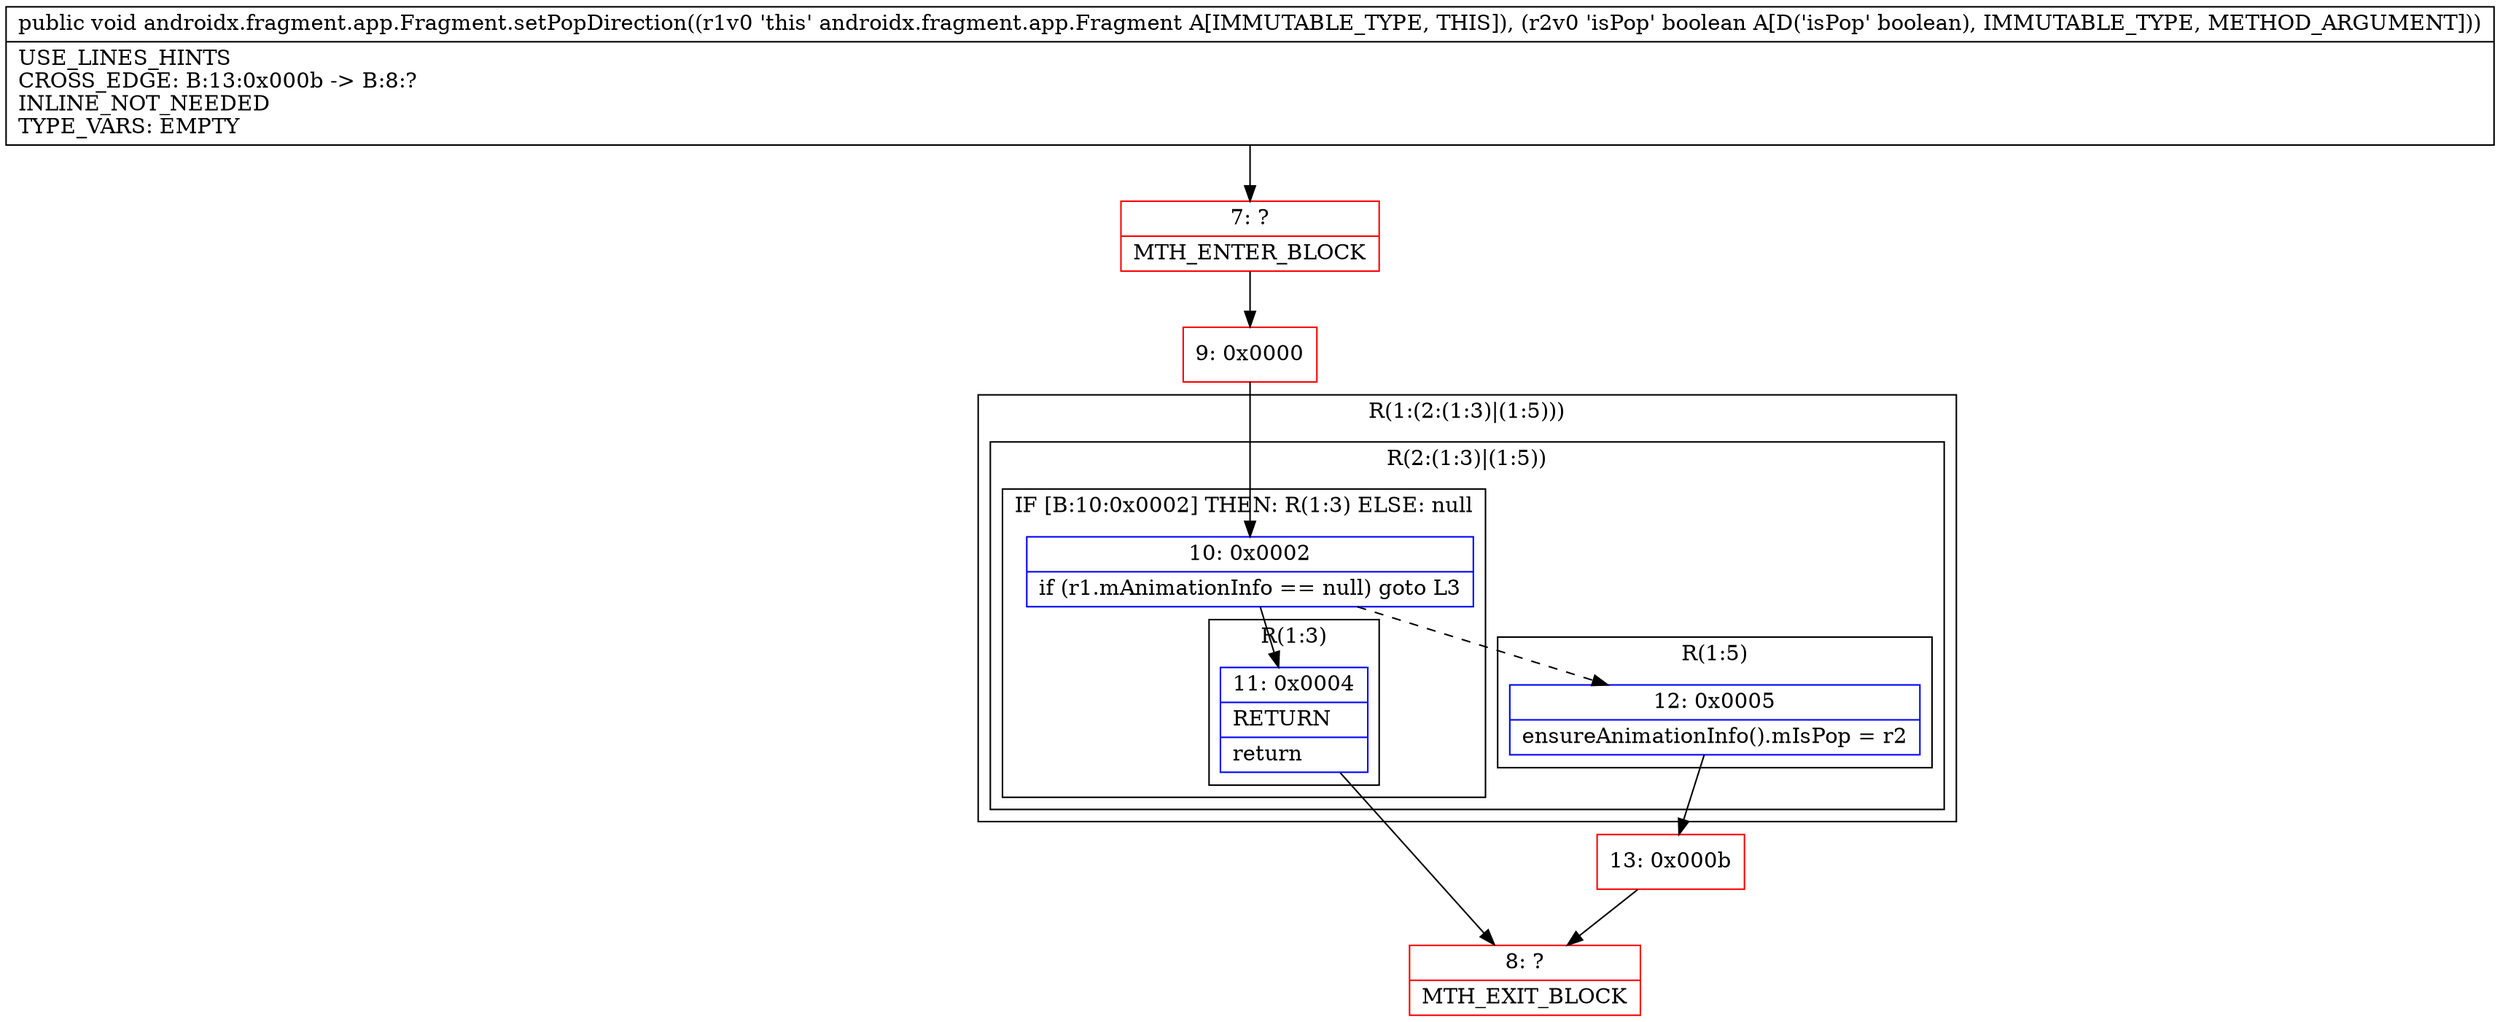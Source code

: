 digraph "CFG forandroidx.fragment.app.Fragment.setPopDirection(Z)V" {
subgraph cluster_Region_1579459431 {
label = "R(1:(2:(1:3)|(1:5)))";
node [shape=record,color=blue];
subgraph cluster_Region_1762094069 {
label = "R(2:(1:3)|(1:5))";
node [shape=record,color=blue];
subgraph cluster_IfRegion_344382169 {
label = "IF [B:10:0x0002] THEN: R(1:3) ELSE: null";
node [shape=record,color=blue];
Node_10 [shape=record,label="{10\:\ 0x0002|if (r1.mAnimationInfo == null) goto L3\l}"];
subgraph cluster_Region_1582928130 {
label = "R(1:3)";
node [shape=record,color=blue];
Node_11 [shape=record,label="{11\:\ 0x0004|RETURN\l|return\l}"];
}
}
subgraph cluster_Region_622673461 {
label = "R(1:5)";
node [shape=record,color=blue];
Node_12 [shape=record,label="{12\:\ 0x0005|ensureAnimationInfo().mIsPop = r2\l}"];
}
}
}
Node_7 [shape=record,color=red,label="{7\:\ ?|MTH_ENTER_BLOCK\l}"];
Node_9 [shape=record,color=red,label="{9\:\ 0x0000}"];
Node_8 [shape=record,color=red,label="{8\:\ ?|MTH_EXIT_BLOCK\l}"];
Node_13 [shape=record,color=red,label="{13\:\ 0x000b}"];
MethodNode[shape=record,label="{public void androidx.fragment.app.Fragment.setPopDirection((r1v0 'this' androidx.fragment.app.Fragment A[IMMUTABLE_TYPE, THIS]), (r2v0 'isPop' boolean A[D('isPop' boolean), IMMUTABLE_TYPE, METHOD_ARGUMENT]))  | USE_LINES_HINTS\lCROSS_EDGE: B:13:0x000b \-\> B:8:?\lINLINE_NOT_NEEDED\lTYPE_VARS: EMPTY\l}"];
MethodNode -> Node_7;Node_10 -> Node_11;
Node_10 -> Node_12[style=dashed];
Node_11 -> Node_8;
Node_12 -> Node_13;
Node_7 -> Node_9;
Node_9 -> Node_10;
Node_13 -> Node_8;
}

